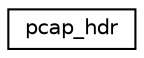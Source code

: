 digraph G
{
  edge [fontname="Helvetica",fontsize="10",labelfontname="Helvetica",labelfontsize="10"];
  node [fontname="Helvetica",fontsize="10",shape=record];
  rankdir="LR";
  Node1 [label="pcap_hdr",height=0.2,width=0.4,color="black", fillcolor="white", style="filled",URL="$structpcap__hdr.html"];
}
